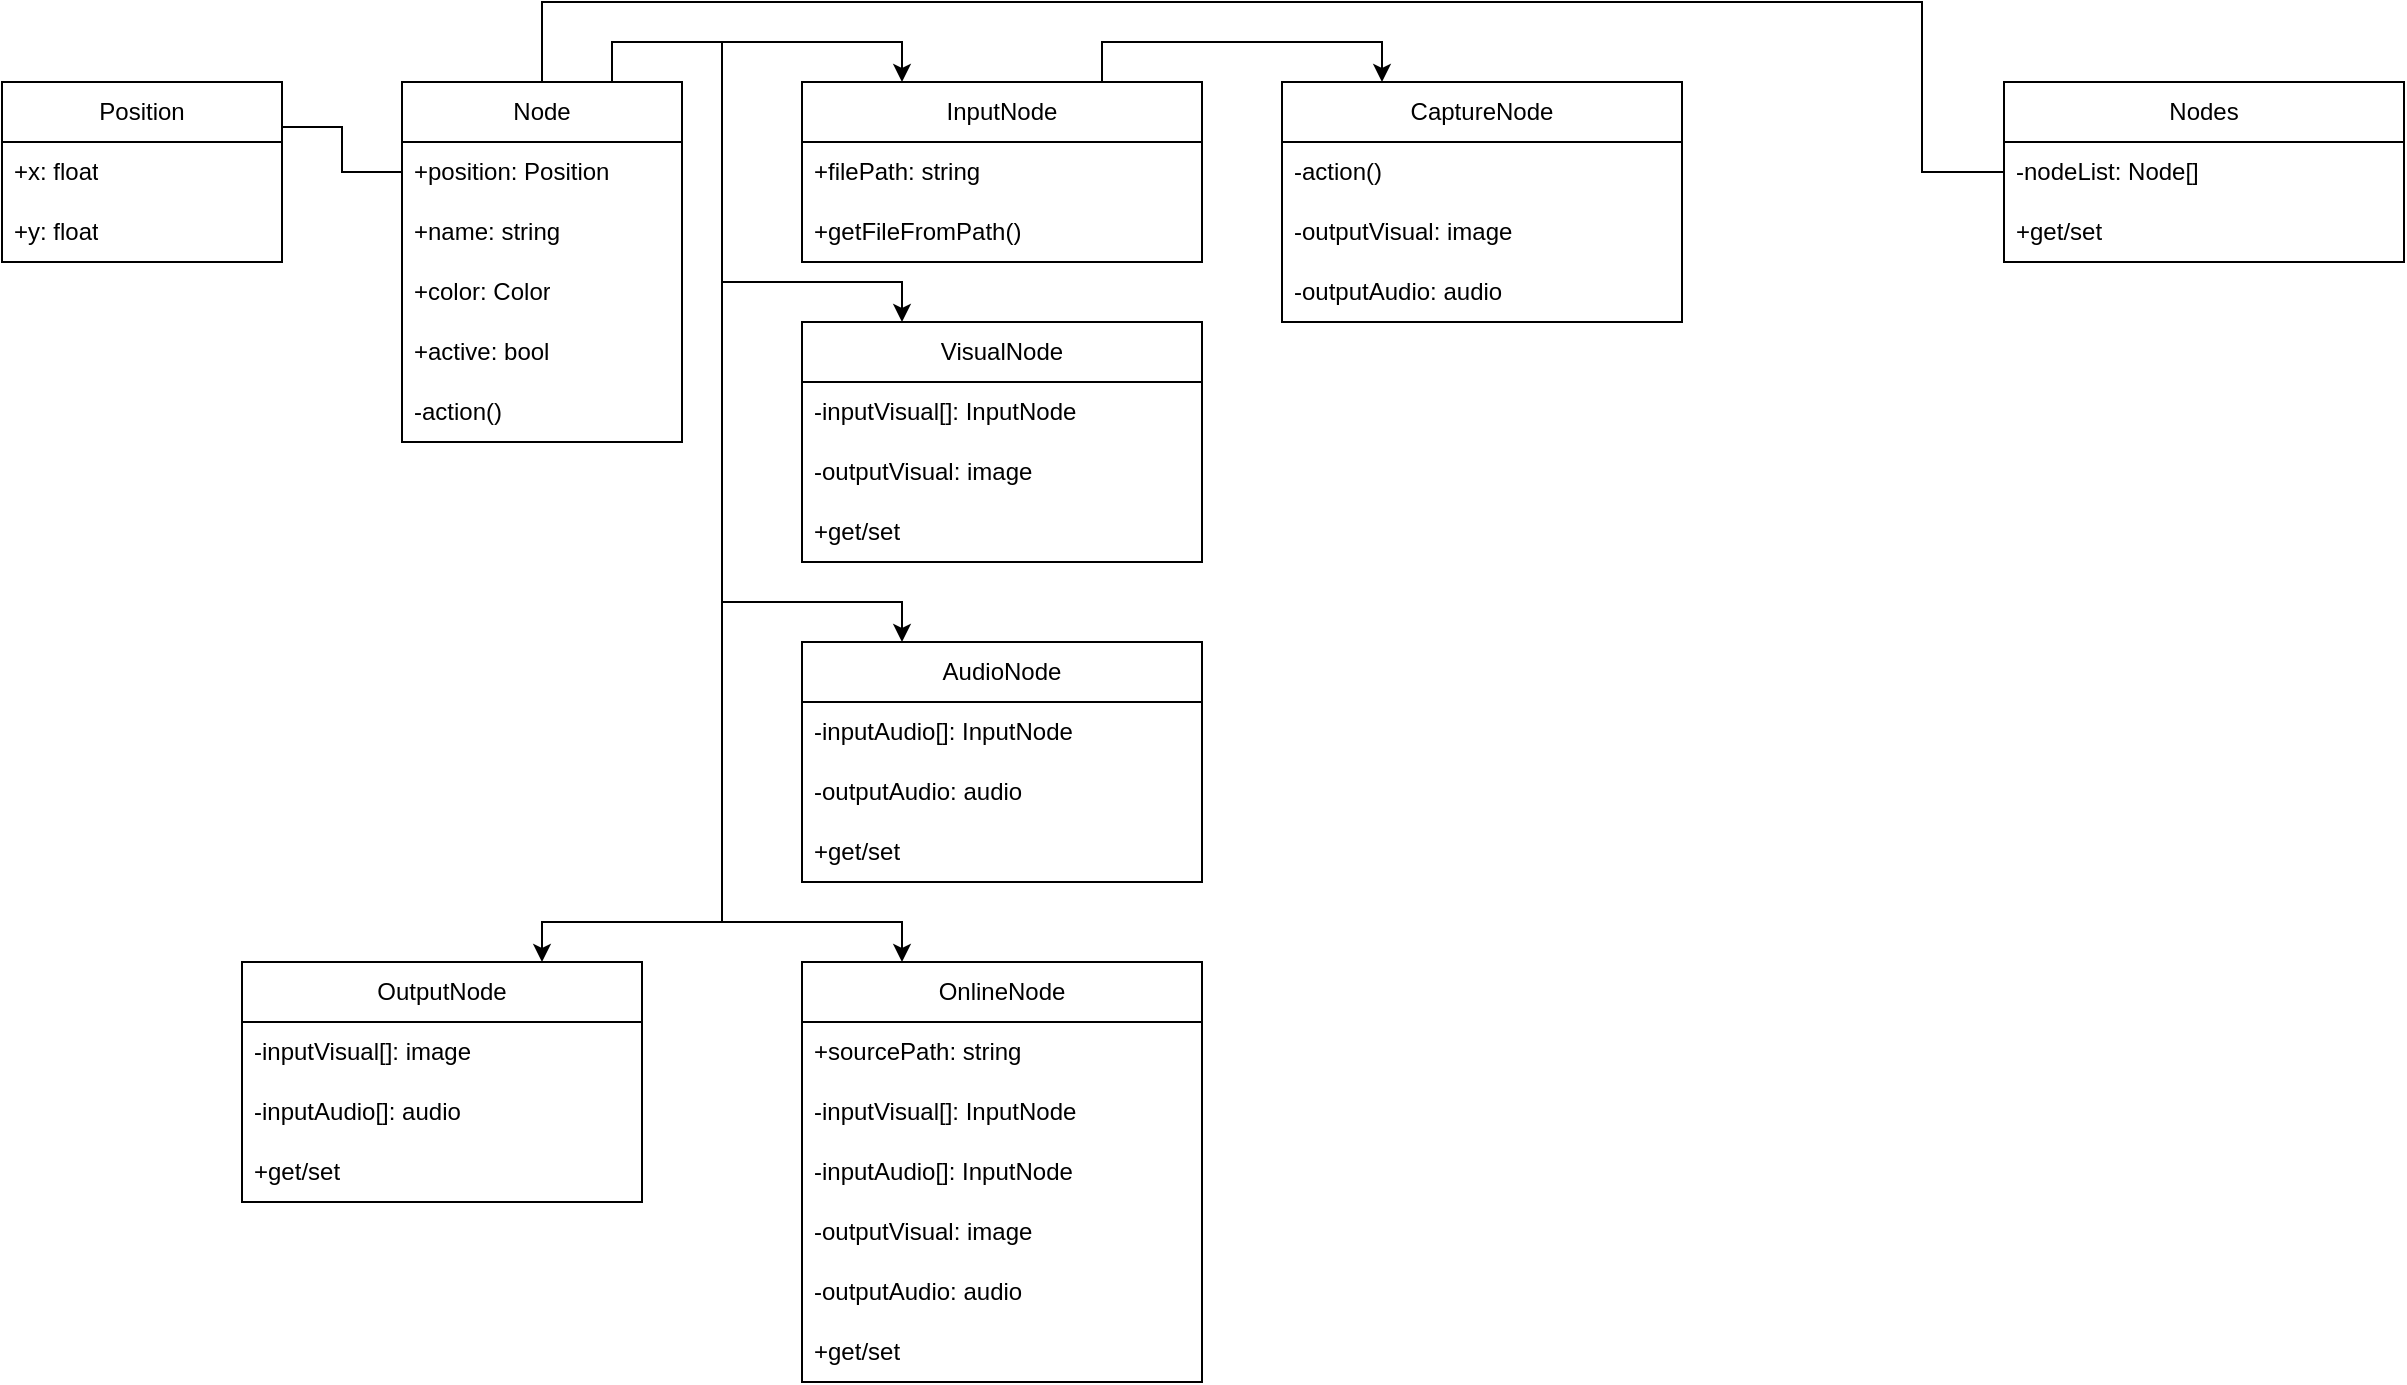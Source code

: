 <mxfile version="21.0.6" type="github">
  <diagram name="Pagina-1" id="Xe3zrvS7oMLQRyun1GLH">
    <mxGraphModel dx="1313" dy="686" grid="1" gridSize="10" guides="1" tooltips="1" connect="1" arrows="1" fold="1" page="1" pageScale="1" pageWidth="827" pageHeight="1169" math="0" shadow="0">
      <root>
        <mxCell id="0" />
        <mxCell id="1" parent="0" />
        <mxCell id="KyXux8qBghzRgFRJOnRF-15" style="edgeStyle=orthogonalEdgeStyle;rounded=0;orthogonalLoop=1;jettySize=auto;html=1;exitX=1;exitY=0.25;exitDx=0;exitDy=0;entryX=0;entryY=0.5;entryDx=0;entryDy=0;endArrow=none;endFill=0;" edge="1" parent="1" source="KyXux8qBghzRgFRJOnRF-5" target="KyXux8qBghzRgFRJOnRF-12">
          <mxGeometry relative="1" as="geometry" />
        </mxCell>
        <mxCell id="KyXux8qBghzRgFRJOnRF-5" value="Position" style="swimlane;fontStyle=0;childLayout=stackLayout;horizontal=1;startSize=30;horizontalStack=0;resizeParent=1;resizeParentMax=0;resizeLast=0;collapsible=1;marginBottom=0;whiteSpace=wrap;html=1;" vertex="1" parent="1">
          <mxGeometry x="40" y="40" width="140" height="90" as="geometry" />
        </mxCell>
        <mxCell id="KyXux8qBghzRgFRJOnRF-6" value="+x: float" style="text;strokeColor=none;fillColor=none;align=left;verticalAlign=middle;spacingLeft=4;spacingRight=4;overflow=hidden;points=[[0,0.5],[1,0.5]];portConstraint=eastwest;rotatable=0;whiteSpace=wrap;html=1;" vertex="1" parent="KyXux8qBghzRgFRJOnRF-5">
          <mxGeometry y="30" width="140" height="30" as="geometry" />
        </mxCell>
        <mxCell id="KyXux8qBghzRgFRJOnRF-24" value="+y: float" style="text;strokeColor=none;fillColor=none;align=left;verticalAlign=middle;spacingLeft=4;spacingRight=4;overflow=hidden;points=[[0,0.5],[1,0.5]];portConstraint=eastwest;rotatable=0;whiteSpace=wrap;html=1;" vertex="1" parent="KyXux8qBghzRgFRJOnRF-5">
          <mxGeometry y="60" width="140" height="30" as="geometry" />
        </mxCell>
        <mxCell id="KyXux8qBghzRgFRJOnRF-44" style="edgeStyle=orthogonalEdgeStyle;rounded=0;orthogonalLoop=1;jettySize=auto;html=1;exitX=0.75;exitY=0;exitDx=0;exitDy=0;entryX=0.25;entryY=0;entryDx=0;entryDy=0;" edge="1" parent="1" source="KyXux8qBghzRgFRJOnRF-11" target="KyXux8qBghzRgFRJOnRF-36">
          <mxGeometry relative="1" as="geometry">
            <Array as="points">
              <mxPoint x="345" y="20" />
              <mxPoint x="400" y="20" />
              <mxPoint x="400" y="140" />
              <mxPoint x="490" y="140" />
            </Array>
          </mxGeometry>
        </mxCell>
        <mxCell id="KyXux8qBghzRgFRJOnRF-45" style="edgeStyle=orthogonalEdgeStyle;rounded=0;orthogonalLoop=1;jettySize=auto;html=1;exitX=0.75;exitY=0;exitDx=0;exitDy=0;entryX=0.25;entryY=0;entryDx=0;entryDy=0;" edge="1" parent="1" source="KyXux8qBghzRgFRJOnRF-11" target="KyXux8qBghzRgFRJOnRF-25">
          <mxGeometry relative="1" as="geometry" />
        </mxCell>
        <mxCell id="KyXux8qBghzRgFRJOnRF-51" style="edgeStyle=orthogonalEdgeStyle;rounded=0;orthogonalLoop=1;jettySize=auto;html=1;exitX=0.75;exitY=0;exitDx=0;exitDy=0;entryX=0.25;entryY=0;entryDx=0;entryDy=0;" edge="1" parent="1" source="KyXux8qBghzRgFRJOnRF-11" target="KyXux8qBghzRgFRJOnRF-46">
          <mxGeometry relative="1" as="geometry">
            <Array as="points">
              <mxPoint x="345" y="20" />
              <mxPoint x="400" y="20" />
              <mxPoint x="400" y="300" />
              <mxPoint x="490" y="300" />
            </Array>
          </mxGeometry>
        </mxCell>
        <mxCell id="KyXux8qBghzRgFRJOnRF-60" style="edgeStyle=orthogonalEdgeStyle;rounded=0;orthogonalLoop=1;jettySize=auto;html=1;exitX=0.75;exitY=0;exitDx=0;exitDy=0;entryX=0.25;entryY=0;entryDx=0;entryDy=0;" edge="1" parent="1" source="KyXux8qBghzRgFRJOnRF-11" target="KyXux8qBghzRgFRJOnRF-52">
          <mxGeometry relative="1" as="geometry">
            <Array as="points">
              <mxPoint x="345" y="20" />
              <mxPoint x="400" y="20" />
              <mxPoint x="400" y="460" />
              <mxPoint x="490" y="460" />
            </Array>
          </mxGeometry>
        </mxCell>
        <mxCell id="KyXux8qBghzRgFRJOnRF-69" style="edgeStyle=orthogonalEdgeStyle;rounded=0;orthogonalLoop=1;jettySize=auto;html=1;exitX=0.75;exitY=0;exitDx=0;exitDy=0;entryX=0.75;entryY=0;entryDx=0;entryDy=0;" edge="1" parent="1" source="KyXux8qBghzRgFRJOnRF-11" target="KyXux8qBghzRgFRJOnRF-61">
          <mxGeometry relative="1" as="geometry">
            <Array as="points">
              <mxPoint x="345" y="20" />
              <mxPoint x="400" y="20" />
              <mxPoint x="400" y="460" />
              <mxPoint x="310" y="460" />
            </Array>
          </mxGeometry>
        </mxCell>
        <mxCell id="KyXux8qBghzRgFRJOnRF-84" style="edgeStyle=orthogonalEdgeStyle;rounded=0;orthogonalLoop=1;jettySize=auto;html=1;exitX=0.5;exitY=0;exitDx=0;exitDy=0;entryX=0;entryY=0.5;entryDx=0;entryDy=0;endArrow=none;endFill=0;" edge="1" parent="1" source="KyXux8qBghzRgFRJOnRF-11" target="KyXux8qBghzRgFRJOnRF-79">
          <mxGeometry relative="1" as="geometry">
            <Array as="points">
              <mxPoint x="310" />
              <mxPoint x="1000" />
              <mxPoint x="1000" y="85" />
            </Array>
          </mxGeometry>
        </mxCell>
        <mxCell id="KyXux8qBghzRgFRJOnRF-11" value="Node" style="swimlane;fontStyle=0;childLayout=stackLayout;horizontal=1;startSize=30;horizontalStack=0;resizeParent=1;resizeParentMax=0;resizeLast=0;collapsible=1;marginBottom=0;whiteSpace=wrap;html=1;" vertex="1" parent="1">
          <mxGeometry x="240" y="40" width="140" height="180" as="geometry" />
        </mxCell>
        <mxCell id="KyXux8qBghzRgFRJOnRF-12" value="+position: Position" style="text;strokeColor=none;fillColor=none;align=left;verticalAlign=middle;spacingLeft=4;spacingRight=4;overflow=hidden;points=[[0,0.5],[1,0.5]];portConstraint=eastwest;rotatable=0;whiteSpace=wrap;html=1;" vertex="1" parent="KyXux8qBghzRgFRJOnRF-11">
          <mxGeometry y="30" width="140" height="30" as="geometry" />
        </mxCell>
        <mxCell id="KyXux8qBghzRgFRJOnRF-22" value="+name: string" style="text;strokeColor=none;fillColor=none;align=left;verticalAlign=middle;spacingLeft=4;spacingRight=4;overflow=hidden;points=[[0,0.5],[1,0.5]];portConstraint=eastwest;rotatable=0;whiteSpace=wrap;html=1;" vertex="1" parent="KyXux8qBghzRgFRJOnRF-11">
          <mxGeometry y="60" width="140" height="30" as="geometry" />
        </mxCell>
        <mxCell id="KyXux8qBghzRgFRJOnRF-23" value="+color: Color" style="text;strokeColor=none;fillColor=none;align=left;verticalAlign=middle;spacingLeft=4;spacingRight=4;overflow=hidden;points=[[0,0.5],[1,0.5]];portConstraint=eastwest;rotatable=0;whiteSpace=wrap;html=1;" vertex="1" parent="KyXux8qBghzRgFRJOnRF-11">
          <mxGeometry y="90" width="140" height="30" as="geometry" />
        </mxCell>
        <mxCell id="KyXux8qBghzRgFRJOnRF-77" value="+active: bool" style="text;strokeColor=none;fillColor=none;align=left;verticalAlign=middle;spacingLeft=4;spacingRight=4;overflow=hidden;points=[[0,0.5],[1,0.5]];portConstraint=eastwest;rotatable=0;whiteSpace=wrap;html=1;" vertex="1" parent="KyXux8qBghzRgFRJOnRF-11">
          <mxGeometry y="120" width="140" height="30" as="geometry" />
        </mxCell>
        <mxCell id="KyXux8qBghzRgFRJOnRF-42" value="-action()" style="text;strokeColor=none;fillColor=none;align=left;verticalAlign=middle;spacingLeft=4;spacingRight=4;overflow=hidden;points=[[0,0.5],[1,0.5]];portConstraint=eastwest;rotatable=0;whiteSpace=wrap;html=1;" vertex="1" parent="KyXux8qBghzRgFRJOnRF-11">
          <mxGeometry y="150" width="140" height="30" as="geometry" />
        </mxCell>
        <mxCell id="KyXux8qBghzRgFRJOnRF-73" style="edgeStyle=orthogonalEdgeStyle;rounded=0;orthogonalLoop=1;jettySize=auto;html=1;exitX=0.75;exitY=0;exitDx=0;exitDy=0;entryX=0.25;entryY=0;entryDx=0;entryDy=0;" edge="1" parent="1" source="KyXux8qBghzRgFRJOnRF-25" target="KyXux8qBghzRgFRJOnRF-70">
          <mxGeometry relative="1" as="geometry" />
        </mxCell>
        <mxCell id="KyXux8qBghzRgFRJOnRF-25" value="InputNode" style="swimlane;fontStyle=0;childLayout=stackLayout;horizontal=1;startSize=30;horizontalStack=0;resizeParent=1;resizeParentMax=0;resizeLast=0;collapsible=1;marginBottom=0;whiteSpace=wrap;html=1;" vertex="1" parent="1">
          <mxGeometry x="440" y="40" width="200" height="90" as="geometry" />
        </mxCell>
        <mxCell id="KyXux8qBghzRgFRJOnRF-26" value="+filePath: string" style="text;strokeColor=none;fillColor=none;align=left;verticalAlign=middle;spacingLeft=4;spacingRight=4;overflow=hidden;points=[[0,0.5],[1,0.5]];portConstraint=eastwest;rotatable=0;whiteSpace=wrap;html=1;" vertex="1" parent="KyXux8qBghzRgFRJOnRF-25">
          <mxGeometry y="30" width="200" height="30" as="geometry" />
        </mxCell>
        <mxCell id="KyXux8qBghzRgFRJOnRF-29" value="+getFileFromPath()" style="text;strokeColor=none;fillColor=none;align=left;verticalAlign=middle;spacingLeft=4;spacingRight=4;overflow=hidden;points=[[0,0.5],[1,0.5]];portConstraint=eastwest;rotatable=0;whiteSpace=wrap;html=1;" vertex="1" parent="KyXux8qBghzRgFRJOnRF-25">
          <mxGeometry y="60" width="200" height="30" as="geometry" />
        </mxCell>
        <mxCell id="KyXux8qBghzRgFRJOnRF-36" value="VisualNode" style="swimlane;fontStyle=0;childLayout=stackLayout;horizontal=1;startSize=30;horizontalStack=0;resizeParent=1;resizeParentMax=0;resizeLast=0;collapsible=1;marginBottom=0;whiteSpace=wrap;html=1;" vertex="1" parent="1">
          <mxGeometry x="440" y="160" width="200" height="120" as="geometry" />
        </mxCell>
        <mxCell id="KyXux8qBghzRgFRJOnRF-37" value="-inputVisual[]: InputNode" style="text;strokeColor=none;fillColor=none;align=left;verticalAlign=middle;spacingLeft=4;spacingRight=4;overflow=hidden;points=[[0,0.5],[1,0.5]];portConstraint=eastwest;rotatable=0;whiteSpace=wrap;html=1;" vertex="1" parent="KyXux8qBghzRgFRJOnRF-36">
          <mxGeometry y="30" width="200" height="30" as="geometry" />
        </mxCell>
        <mxCell id="KyXux8qBghzRgFRJOnRF-40" value="-outputVisual: image" style="text;strokeColor=none;fillColor=none;align=left;verticalAlign=middle;spacingLeft=4;spacingRight=4;overflow=hidden;points=[[0,0.5],[1,0.5]];portConstraint=eastwest;rotatable=0;whiteSpace=wrap;html=1;" vertex="1" parent="KyXux8qBghzRgFRJOnRF-36">
          <mxGeometry y="60" width="200" height="30" as="geometry" />
        </mxCell>
        <mxCell id="KyXux8qBghzRgFRJOnRF-41" value="+get/set" style="text;strokeColor=none;fillColor=none;align=left;verticalAlign=middle;spacingLeft=4;spacingRight=4;overflow=hidden;points=[[0,0.5],[1,0.5]];portConstraint=eastwest;rotatable=0;whiteSpace=wrap;html=1;" vertex="1" parent="KyXux8qBghzRgFRJOnRF-36">
          <mxGeometry y="90" width="200" height="30" as="geometry" />
        </mxCell>
        <mxCell id="KyXux8qBghzRgFRJOnRF-46" value="AudioNode" style="swimlane;fontStyle=0;childLayout=stackLayout;horizontal=1;startSize=30;horizontalStack=0;resizeParent=1;resizeParentMax=0;resizeLast=0;collapsible=1;marginBottom=0;whiteSpace=wrap;html=1;" vertex="1" parent="1">
          <mxGeometry x="440" y="320" width="200" height="120" as="geometry" />
        </mxCell>
        <mxCell id="KyXux8qBghzRgFRJOnRF-47" value="-inputAudio[]: InputNode" style="text;strokeColor=none;fillColor=none;align=left;verticalAlign=middle;spacingLeft=4;spacingRight=4;overflow=hidden;points=[[0,0.5],[1,0.5]];portConstraint=eastwest;rotatable=0;whiteSpace=wrap;html=1;" vertex="1" parent="KyXux8qBghzRgFRJOnRF-46">
          <mxGeometry y="30" width="200" height="30" as="geometry" />
        </mxCell>
        <mxCell id="KyXux8qBghzRgFRJOnRF-49" value="-outputAudio: audio" style="text;strokeColor=none;fillColor=none;align=left;verticalAlign=middle;spacingLeft=4;spacingRight=4;overflow=hidden;points=[[0,0.5],[1,0.5]];portConstraint=eastwest;rotatable=0;whiteSpace=wrap;html=1;" vertex="1" parent="KyXux8qBghzRgFRJOnRF-46">
          <mxGeometry y="60" width="200" height="30" as="geometry" />
        </mxCell>
        <mxCell id="KyXux8qBghzRgFRJOnRF-50" value="+get/set" style="text;strokeColor=none;fillColor=none;align=left;verticalAlign=middle;spacingLeft=4;spacingRight=4;overflow=hidden;points=[[0,0.5],[1,0.5]];portConstraint=eastwest;rotatable=0;whiteSpace=wrap;html=1;" vertex="1" parent="KyXux8qBghzRgFRJOnRF-46">
          <mxGeometry y="90" width="200" height="30" as="geometry" />
        </mxCell>
        <mxCell id="KyXux8qBghzRgFRJOnRF-52" value="OnlineNode" style="swimlane;fontStyle=0;childLayout=stackLayout;horizontal=1;startSize=30;horizontalStack=0;resizeParent=1;resizeParentMax=0;resizeLast=0;collapsible=1;marginBottom=0;whiteSpace=wrap;html=1;" vertex="1" parent="1">
          <mxGeometry x="440" y="480" width="200" height="210" as="geometry" />
        </mxCell>
        <mxCell id="KyXux8qBghzRgFRJOnRF-59" value="+sourcePath: string" style="text;strokeColor=none;fillColor=none;align=left;verticalAlign=middle;spacingLeft=4;spacingRight=4;overflow=hidden;points=[[0,0.5],[1,0.5]];portConstraint=eastwest;rotatable=0;whiteSpace=wrap;html=1;" vertex="1" parent="KyXux8qBghzRgFRJOnRF-52">
          <mxGeometry y="30" width="200" height="30" as="geometry" />
        </mxCell>
        <mxCell id="KyXux8qBghzRgFRJOnRF-57" value="-inputVisual[]: InputNode" style="text;strokeColor=none;fillColor=none;align=left;verticalAlign=middle;spacingLeft=4;spacingRight=4;overflow=hidden;points=[[0,0.5],[1,0.5]];portConstraint=eastwest;rotatable=0;whiteSpace=wrap;html=1;" vertex="1" parent="KyXux8qBghzRgFRJOnRF-52">
          <mxGeometry y="60" width="200" height="30" as="geometry" />
        </mxCell>
        <mxCell id="KyXux8qBghzRgFRJOnRF-53" value="-inputAudio[]: InputNode" style="text;strokeColor=none;fillColor=none;align=left;verticalAlign=middle;spacingLeft=4;spacingRight=4;overflow=hidden;points=[[0,0.5],[1,0.5]];portConstraint=eastwest;rotatable=0;whiteSpace=wrap;html=1;" vertex="1" parent="KyXux8qBghzRgFRJOnRF-52">
          <mxGeometry y="90" width="200" height="30" as="geometry" />
        </mxCell>
        <mxCell id="KyXux8qBghzRgFRJOnRF-58" value="-outputVisual: image" style="text;strokeColor=none;fillColor=none;align=left;verticalAlign=middle;spacingLeft=4;spacingRight=4;overflow=hidden;points=[[0,0.5],[1,0.5]];portConstraint=eastwest;rotatable=0;whiteSpace=wrap;html=1;" vertex="1" parent="KyXux8qBghzRgFRJOnRF-52">
          <mxGeometry y="120" width="200" height="30" as="geometry" />
        </mxCell>
        <mxCell id="KyXux8qBghzRgFRJOnRF-55" value="-outputAudio: audio" style="text;strokeColor=none;fillColor=none;align=left;verticalAlign=middle;spacingLeft=4;spacingRight=4;overflow=hidden;points=[[0,0.5],[1,0.5]];portConstraint=eastwest;rotatable=0;whiteSpace=wrap;html=1;" vertex="1" parent="KyXux8qBghzRgFRJOnRF-52">
          <mxGeometry y="150" width="200" height="30" as="geometry" />
        </mxCell>
        <mxCell id="KyXux8qBghzRgFRJOnRF-56" value="+get/set" style="text;strokeColor=none;fillColor=none;align=left;verticalAlign=middle;spacingLeft=4;spacingRight=4;overflow=hidden;points=[[0,0.5],[1,0.5]];portConstraint=eastwest;rotatable=0;whiteSpace=wrap;html=1;" vertex="1" parent="KyXux8qBghzRgFRJOnRF-52">
          <mxGeometry y="180" width="200" height="30" as="geometry" />
        </mxCell>
        <mxCell id="KyXux8qBghzRgFRJOnRF-61" value="OutputNode" style="swimlane;fontStyle=0;childLayout=stackLayout;horizontal=1;startSize=30;horizontalStack=0;resizeParent=1;resizeParentMax=0;resizeLast=0;collapsible=1;marginBottom=0;whiteSpace=wrap;html=1;" vertex="1" parent="1">
          <mxGeometry x="160" y="480" width="200" height="120" as="geometry" />
        </mxCell>
        <mxCell id="KyXux8qBghzRgFRJOnRF-63" value="-inputVisual[]: image" style="text;strokeColor=none;fillColor=none;align=left;verticalAlign=middle;spacingLeft=4;spacingRight=4;overflow=hidden;points=[[0,0.5],[1,0.5]];portConstraint=eastwest;rotatable=0;whiteSpace=wrap;html=1;" vertex="1" parent="KyXux8qBghzRgFRJOnRF-61">
          <mxGeometry y="30" width="200" height="30" as="geometry" />
        </mxCell>
        <mxCell id="KyXux8qBghzRgFRJOnRF-64" value="-inputAudio[]: audio" style="text;strokeColor=none;fillColor=none;align=left;verticalAlign=middle;spacingLeft=4;spacingRight=4;overflow=hidden;points=[[0,0.5],[1,0.5]];portConstraint=eastwest;rotatable=0;whiteSpace=wrap;html=1;" vertex="1" parent="KyXux8qBghzRgFRJOnRF-61">
          <mxGeometry y="60" width="200" height="30" as="geometry" />
        </mxCell>
        <mxCell id="KyXux8qBghzRgFRJOnRF-68" value="+get/set" style="text;strokeColor=none;fillColor=none;align=left;verticalAlign=middle;spacingLeft=4;spacingRight=4;overflow=hidden;points=[[0,0.5],[1,0.5]];portConstraint=eastwest;rotatable=0;whiteSpace=wrap;html=1;" vertex="1" parent="KyXux8qBghzRgFRJOnRF-61">
          <mxGeometry y="90" width="200" height="30" as="geometry" />
        </mxCell>
        <mxCell id="KyXux8qBghzRgFRJOnRF-70" value="CaptureNode" style="swimlane;fontStyle=0;childLayout=stackLayout;horizontal=1;startSize=30;horizontalStack=0;resizeParent=1;resizeParentMax=0;resizeLast=0;collapsible=1;marginBottom=0;whiteSpace=wrap;html=1;" vertex="1" parent="1">
          <mxGeometry x="680" y="40" width="200" height="120" as="geometry" />
        </mxCell>
        <mxCell id="KyXux8qBghzRgFRJOnRF-74" value="-action()" style="text;strokeColor=none;fillColor=none;align=left;verticalAlign=middle;spacingLeft=4;spacingRight=4;overflow=hidden;points=[[0,0.5],[1,0.5]];portConstraint=eastwest;rotatable=0;whiteSpace=wrap;html=1;" vertex="1" parent="KyXux8qBghzRgFRJOnRF-70">
          <mxGeometry y="30" width="200" height="30" as="geometry" />
        </mxCell>
        <mxCell id="KyXux8qBghzRgFRJOnRF-75" value="-outputVisual: image" style="text;strokeColor=none;fillColor=none;align=left;verticalAlign=middle;spacingLeft=4;spacingRight=4;overflow=hidden;points=[[0,0.5],[1,0.5]];portConstraint=eastwest;rotatable=0;whiteSpace=wrap;html=1;" vertex="1" parent="KyXux8qBghzRgFRJOnRF-70">
          <mxGeometry y="60" width="200" height="30" as="geometry" />
        </mxCell>
        <mxCell id="KyXux8qBghzRgFRJOnRF-76" value="-outputAudio: audio" style="text;strokeColor=none;fillColor=none;align=left;verticalAlign=middle;spacingLeft=4;spacingRight=4;overflow=hidden;points=[[0,0.5],[1,0.5]];portConstraint=eastwest;rotatable=0;whiteSpace=wrap;html=1;" vertex="1" parent="KyXux8qBghzRgFRJOnRF-70">
          <mxGeometry y="90" width="200" height="30" as="geometry" />
        </mxCell>
        <mxCell id="KyXux8qBghzRgFRJOnRF-78" value="Nodes" style="swimlane;fontStyle=0;childLayout=stackLayout;horizontal=1;startSize=30;horizontalStack=0;resizeParent=1;resizeParentMax=0;resizeLast=0;collapsible=1;marginBottom=0;whiteSpace=wrap;html=1;" vertex="1" parent="1">
          <mxGeometry x="1041" y="40" width="200" height="90" as="geometry" />
        </mxCell>
        <mxCell id="KyXux8qBghzRgFRJOnRF-79" value="-nodeList: Node[]" style="text;strokeColor=none;fillColor=none;align=left;verticalAlign=middle;spacingLeft=4;spacingRight=4;overflow=hidden;points=[[0,0.5],[1,0.5]];portConstraint=eastwest;rotatable=0;whiteSpace=wrap;html=1;" vertex="1" parent="KyXux8qBghzRgFRJOnRF-78">
          <mxGeometry y="30" width="200" height="30" as="geometry" />
        </mxCell>
        <mxCell id="KyXux8qBghzRgFRJOnRF-80" value="+get/set" style="text;strokeColor=none;fillColor=none;align=left;verticalAlign=middle;spacingLeft=4;spacingRight=4;overflow=hidden;points=[[0,0.5],[1,0.5]];portConstraint=eastwest;rotatable=0;whiteSpace=wrap;html=1;" vertex="1" parent="KyXux8qBghzRgFRJOnRF-78">
          <mxGeometry y="60" width="200" height="30" as="geometry" />
        </mxCell>
      </root>
    </mxGraphModel>
  </diagram>
</mxfile>
